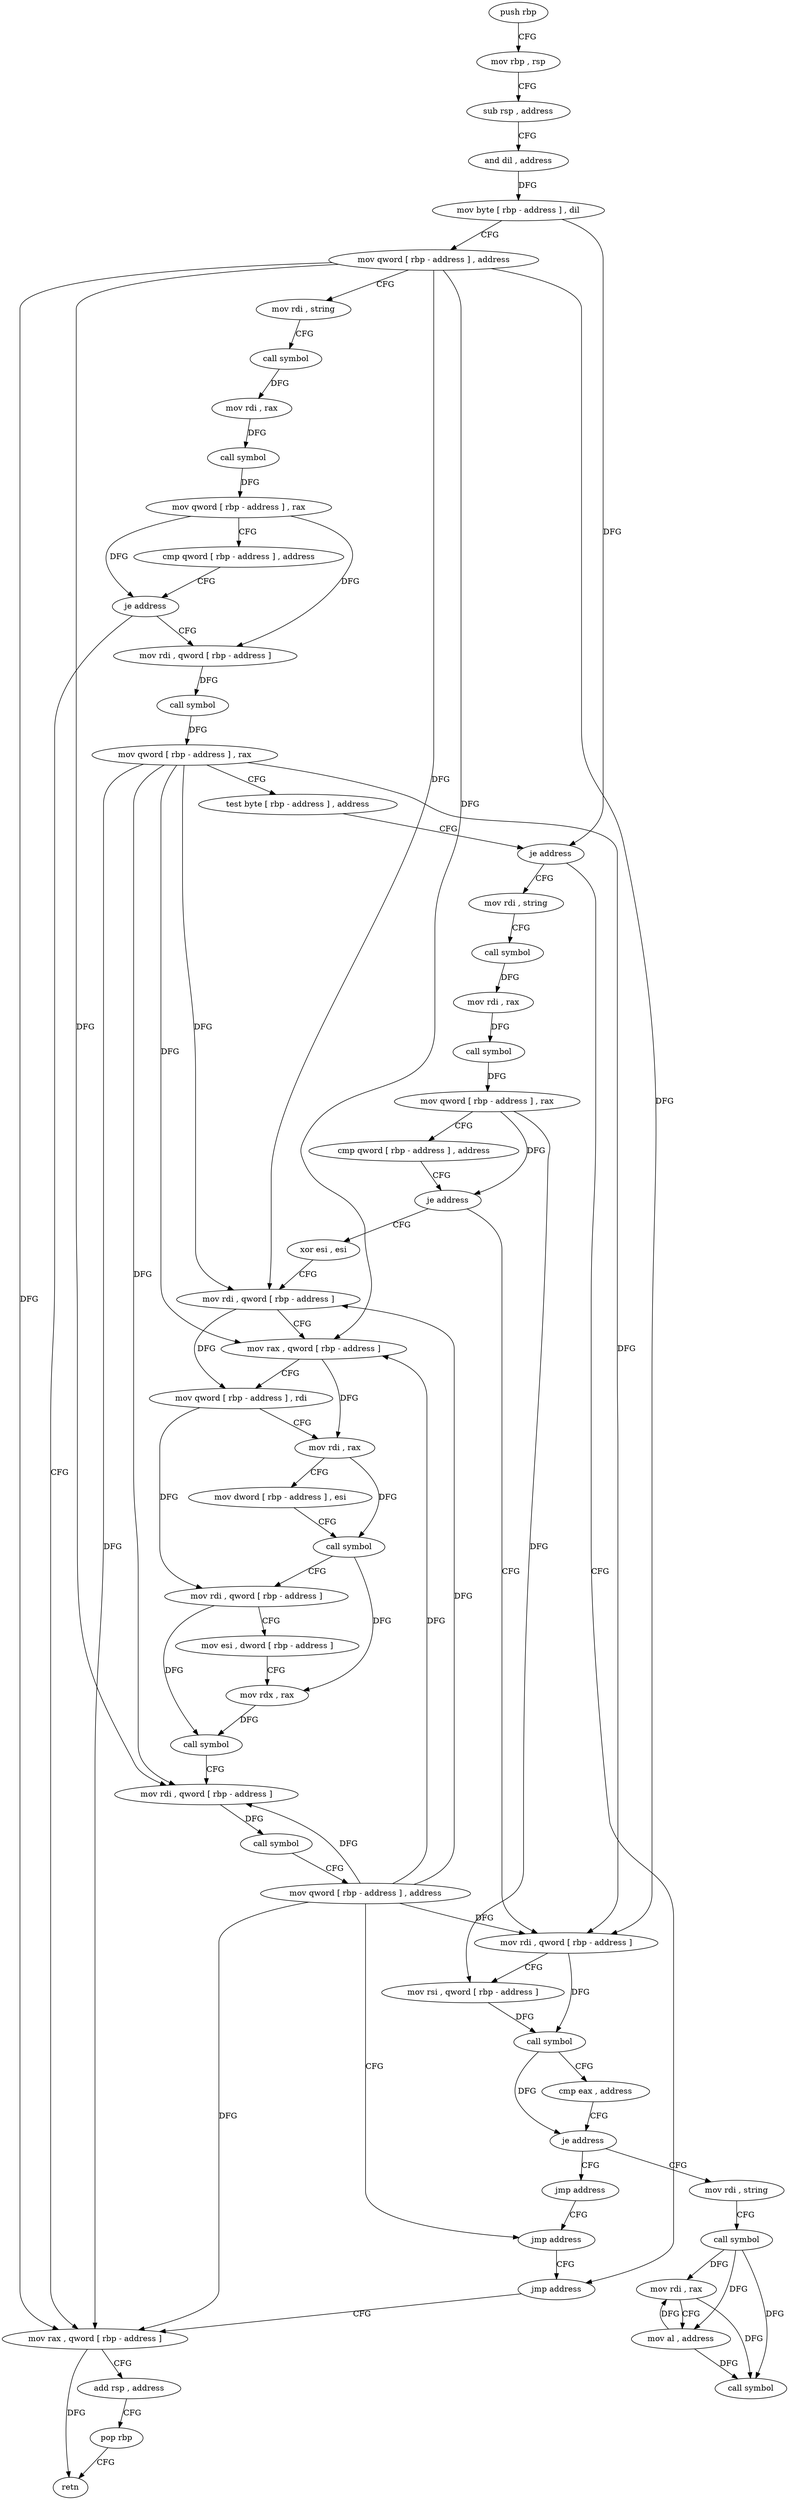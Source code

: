 digraph "func" {
"4217952" [label = "push rbp" ]
"4217953" [label = "mov rbp , rsp" ]
"4217956" [label = "sub rsp , address" ]
"4217960" [label = "and dil , address" ]
"4217964" [label = "mov byte [ rbp - address ] , dil" ]
"4217968" [label = "mov qword [ rbp - address ] , address" ]
"4217976" [label = "mov rdi , string" ]
"4217986" [label = "call symbol" ]
"4217991" [label = "mov rdi , rax" ]
"4217994" [label = "call symbol" ]
"4217999" [label = "mov qword [ rbp - address ] , rax" ]
"4218003" [label = "cmp qword [ rbp - address ] , address" ]
"4218008" [label = "je address" ]
"4218269" [label = "mov rax , qword [ rbp - address ]" ]
"4218014" [label = "mov rdi , qword [ rbp - address ]" ]
"4218273" [label = "add rsp , address" ]
"4218277" [label = "pop rbp" ]
"4218278" [label = "retn" ]
"4218018" [label = "call symbol" ]
"4218023" [label = "mov qword [ rbp - address ] , rax" ]
"4218027" [label = "test byte [ rbp - address ] , address" ]
"4218031" [label = "je address" ]
"4218264" [label = "jmp address" ]
"4218037" [label = "mov rdi , string" ]
"4218047" [label = "call symbol" ]
"4218052" [label = "mov rdi , rax" ]
"4218055" [label = "call symbol" ]
"4218060" [label = "mov qword [ rbp - address ] , rax" ]
"4218064" [label = "cmp qword [ rbp - address ] , address" ]
"4218069" [label = "je address" ]
"4218202" [label = "xor esi , esi" ]
"4218075" [label = "mov rdi , qword [ rbp - address ]" ]
"4218204" [label = "mov rdi , qword [ rbp - address ]" ]
"4218208" [label = "mov rax , qword [ rbp - address ]" ]
"4218212" [label = "mov qword [ rbp - address ] , rdi" ]
"4218216" [label = "mov rdi , rax" ]
"4218219" [label = "mov dword [ rbp - address ] , esi" ]
"4218222" [label = "call symbol" ]
"4218227" [label = "mov rdi , qword [ rbp - address ]" ]
"4218231" [label = "mov esi , dword [ rbp - address ]" ]
"4218234" [label = "mov rdx , rax" ]
"4218237" [label = "call symbol" ]
"4218242" [label = "mov rdi , qword [ rbp - address ]" ]
"4218246" [label = "call symbol" ]
"4218251" [label = "mov qword [ rbp - address ] , address" ]
"4218259" [label = "jmp address" ]
"4218079" [label = "mov rsi , qword [ rbp - address ]" ]
"4218083" [label = "call symbol" ]
"4218088" [label = "cmp eax , address" ]
"4218091" [label = "je address" ]
"4218197" [label = "jmp address" ]
"4218097" [label = "mov rdi , string" ]
"4218107" [label = "call symbol" ]
"4218112" [label = "mov rdi , rax" ]
"4218115" [label = "mov al , address" ]
"4218117" [label = "call symbol" ]
"4217952" -> "4217953" [ label = "CFG" ]
"4217953" -> "4217956" [ label = "CFG" ]
"4217956" -> "4217960" [ label = "CFG" ]
"4217960" -> "4217964" [ label = "DFG" ]
"4217964" -> "4217968" [ label = "CFG" ]
"4217964" -> "4218031" [ label = "DFG" ]
"4217968" -> "4217976" [ label = "CFG" ]
"4217968" -> "4218269" [ label = "DFG" ]
"4217968" -> "4218204" [ label = "DFG" ]
"4217968" -> "4218208" [ label = "DFG" ]
"4217968" -> "4218242" [ label = "DFG" ]
"4217968" -> "4218075" [ label = "DFG" ]
"4217976" -> "4217986" [ label = "CFG" ]
"4217986" -> "4217991" [ label = "DFG" ]
"4217991" -> "4217994" [ label = "DFG" ]
"4217994" -> "4217999" [ label = "DFG" ]
"4217999" -> "4218003" [ label = "CFG" ]
"4217999" -> "4218008" [ label = "DFG" ]
"4217999" -> "4218014" [ label = "DFG" ]
"4218003" -> "4218008" [ label = "CFG" ]
"4218008" -> "4218269" [ label = "CFG" ]
"4218008" -> "4218014" [ label = "CFG" ]
"4218269" -> "4218273" [ label = "CFG" ]
"4218269" -> "4218278" [ label = "DFG" ]
"4218014" -> "4218018" [ label = "DFG" ]
"4218273" -> "4218277" [ label = "CFG" ]
"4218277" -> "4218278" [ label = "CFG" ]
"4218018" -> "4218023" [ label = "DFG" ]
"4218023" -> "4218027" [ label = "CFG" ]
"4218023" -> "4218269" [ label = "DFG" ]
"4218023" -> "4218204" [ label = "DFG" ]
"4218023" -> "4218208" [ label = "DFG" ]
"4218023" -> "4218242" [ label = "DFG" ]
"4218023" -> "4218075" [ label = "DFG" ]
"4218027" -> "4218031" [ label = "CFG" ]
"4218031" -> "4218264" [ label = "CFG" ]
"4218031" -> "4218037" [ label = "CFG" ]
"4218264" -> "4218269" [ label = "CFG" ]
"4218037" -> "4218047" [ label = "CFG" ]
"4218047" -> "4218052" [ label = "DFG" ]
"4218052" -> "4218055" [ label = "DFG" ]
"4218055" -> "4218060" [ label = "DFG" ]
"4218060" -> "4218064" [ label = "CFG" ]
"4218060" -> "4218069" [ label = "DFG" ]
"4218060" -> "4218079" [ label = "DFG" ]
"4218064" -> "4218069" [ label = "CFG" ]
"4218069" -> "4218202" [ label = "CFG" ]
"4218069" -> "4218075" [ label = "CFG" ]
"4218202" -> "4218204" [ label = "CFG" ]
"4218075" -> "4218079" [ label = "CFG" ]
"4218075" -> "4218083" [ label = "DFG" ]
"4218204" -> "4218208" [ label = "CFG" ]
"4218204" -> "4218212" [ label = "DFG" ]
"4218208" -> "4218212" [ label = "CFG" ]
"4218208" -> "4218216" [ label = "DFG" ]
"4218212" -> "4218216" [ label = "CFG" ]
"4218212" -> "4218227" [ label = "DFG" ]
"4218216" -> "4218219" [ label = "CFG" ]
"4218216" -> "4218222" [ label = "DFG" ]
"4218219" -> "4218222" [ label = "CFG" ]
"4218222" -> "4218227" [ label = "CFG" ]
"4218222" -> "4218234" [ label = "DFG" ]
"4218227" -> "4218231" [ label = "CFG" ]
"4218227" -> "4218237" [ label = "DFG" ]
"4218231" -> "4218234" [ label = "CFG" ]
"4218234" -> "4218237" [ label = "DFG" ]
"4218237" -> "4218242" [ label = "CFG" ]
"4218242" -> "4218246" [ label = "DFG" ]
"4218246" -> "4218251" [ label = "CFG" ]
"4218251" -> "4218259" [ label = "CFG" ]
"4218251" -> "4218269" [ label = "DFG" ]
"4218251" -> "4218204" [ label = "DFG" ]
"4218251" -> "4218208" [ label = "DFG" ]
"4218251" -> "4218242" [ label = "DFG" ]
"4218251" -> "4218075" [ label = "DFG" ]
"4218259" -> "4218264" [ label = "CFG" ]
"4218079" -> "4218083" [ label = "DFG" ]
"4218083" -> "4218088" [ label = "CFG" ]
"4218083" -> "4218091" [ label = "DFG" ]
"4218088" -> "4218091" [ label = "CFG" ]
"4218091" -> "4218197" [ label = "CFG" ]
"4218091" -> "4218097" [ label = "CFG" ]
"4218197" -> "4218259" [ label = "CFG" ]
"4218097" -> "4218107" [ label = "CFG" ]
"4218107" -> "4218112" [ label = "DFG" ]
"4218107" -> "4218115" [ label = "DFG" ]
"4218107" -> "4218117" [ label = "DFG" ]
"4218112" -> "4218115" [ label = "CFG" ]
"4218112" -> "4218117" [ label = "DFG" ]
"4218115" -> "4218117" [ label = "DFG" ]
"4218115" -> "4218112" [ label = "DFG" ]
}

